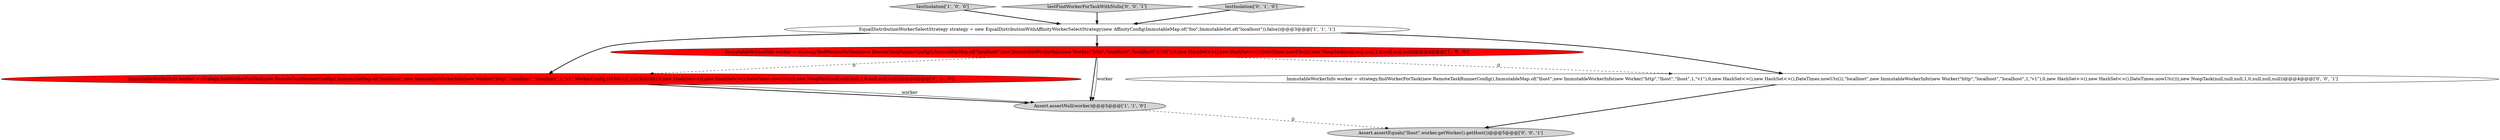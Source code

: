 digraph {
1 [style = filled, label = "Assert.assertNull(worker)@@@5@@@['1', '1', '0']", fillcolor = lightgray, shape = ellipse image = "AAA0AAABBB1BBB"];
7 [style = filled, label = "Assert.assertEquals(\"lhost\",worker.getWorker().getHost())@@@5@@@['0', '0', '1']", fillcolor = lightgray, shape = ellipse image = "AAA0AAABBB3BBB"];
3 [style = filled, label = "ImmutableWorkerInfo worker = strategy.findWorkerForTask(new RemoteTaskRunnerConfig(),ImmutableMap.of(\"localhost\",new ImmutableWorkerInfo(new Worker(\"http\",\"localhost\",\"localhost\",1,\"v1\"),0,new HashSet<>(),new HashSet<>(),DateTimes.nowUtc())),new NoopTask(null,null,null,1,0,null,null,null))@@@4@@@['1', '0', '0']", fillcolor = red, shape = ellipse image = "AAA1AAABBB1BBB"];
0 [style = filled, label = "testIsolation['1', '0', '0']", fillcolor = lightgray, shape = diamond image = "AAA0AAABBB1BBB"];
4 [style = filled, label = "ImmutableWorkerInfo worker = strategy.findWorkerForTask(new RemoteTaskRunnerConfig(),ImmutableMap.of(\"localhost\",new ImmutableWorkerInfo(new Worker(\"http\",\"localhost\",\"localhost\",1,\"v1\",WorkerConfig.DEFAULT_CATEGORY),0,new HashSet<>(),new HashSet<>(),DateTimes.nowUtc())),new NoopTask(null,null,null,1,0,null,null,null))@@@4@@@['0', '1', '0']", fillcolor = red, shape = ellipse image = "AAA1AAABBB2BBB"];
6 [style = filled, label = "testFindWorkerForTaskWithNulls['0', '0', '1']", fillcolor = lightgray, shape = diamond image = "AAA0AAABBB3BBB"];
5 [style = filled, label = "testIsolation['0', '1', '0']", fillcolor = lightgray, shape = diamond image = "AAA0AAABBB2BBB"];
2 [style = filled, label = "EqualDistributionWorkerSelectStrategy strategy = new EqualDistributionWithAffinityWorkerSelectStrategy(new AffinityConfig(ImmutableMap.of(\"foo\",ImmutableSet.of(\"localhost\")),false))@@@3@@@['1', '1', '1']", fillcolor = white, shape = ellipse image = "AAA0AAABBB1BBB"];
8 [style = filled, label = "ImmutableWorkerInfo worker = strategy.findWorkerForTask(new RemoteTaskRunnerConfig(),ImmutableMap.of(\"lhost\",new ImmutableWorkerInfo(new Worker(\"http\",\"lhost\",\"lhost\",1,\"v1\"),0,new HashSet<>(),new HashSet<>(),DateTimes.nowUtc()),\"localhost\",new ImmutableWorkerInfo(new Worker(\"http\",\"localhost\",\"localhost\",1,\"v1\"),0,new HashSet<>(),new HashSet<>(),DateTimes.nowUtc())),new NoopTask(null,null,null,1,0,null,null,null))@@@4@@@['0', '0', '1']", fillcolor = white, shape = ellipse image = "AAA0AAABBB3BBB"];
8->7 [style = bold, label=""];
3->8 [style = dashed, label="0"];
5->2 [style = bold, label=""];
4->1 [style = bold, label=""];
3->1 [style = solid, label="worker"];
1->7 [style = dashed, label="0"];
3->1 [style = bold, label=""];
3->4 [style = dashed, label="0"];
4->1 [style = solid, label="worker"];
2->4 [style = bold, label=""];
2->3 [style = bold, label=""];
2->8 [style = bold, label=""];
0->2 [style = bold, label=""];
6->2 [style = bold, label=""];
}
